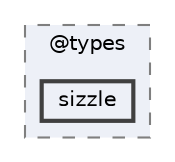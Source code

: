 digraph "C:/Users/arisc/OneDrive/Documents/GitHub/FINAL/EcoEats-Project/node_modules/@types/sizzle"
{
 // LATEX_PDF_SIZE
  bgcolor="transparent";
  edge [fontname=Helvetica,fontsize=10,labelfontname=Helvetica,labelfontsize=10];
  node [fontname=Helvetica,fontsize=10,shape=box,height=0.2,width=0.4];
  compound=true
  subgraph clusterdir_fcfbd2bcc1e777bae19fd8075af818f1 {
    graph [ bgcolor="#edf0f7", pencolor="grey50", label="@types", fontname=Helvetica,fontsize=10 style="filled,dashed", URL="dir_fcfbd2bcc1e777bae19fd8075af818f1.html",tooltip=""]
  dir_cce730d1e19186425338bb87630f2d07 [label="sizzle", fillcolor="#edf0f7", color="grey25", style="filled,bold", URL="dir_cce730d1e19186425338bb87630f2d07.html",tooltip=""];
  }
}
